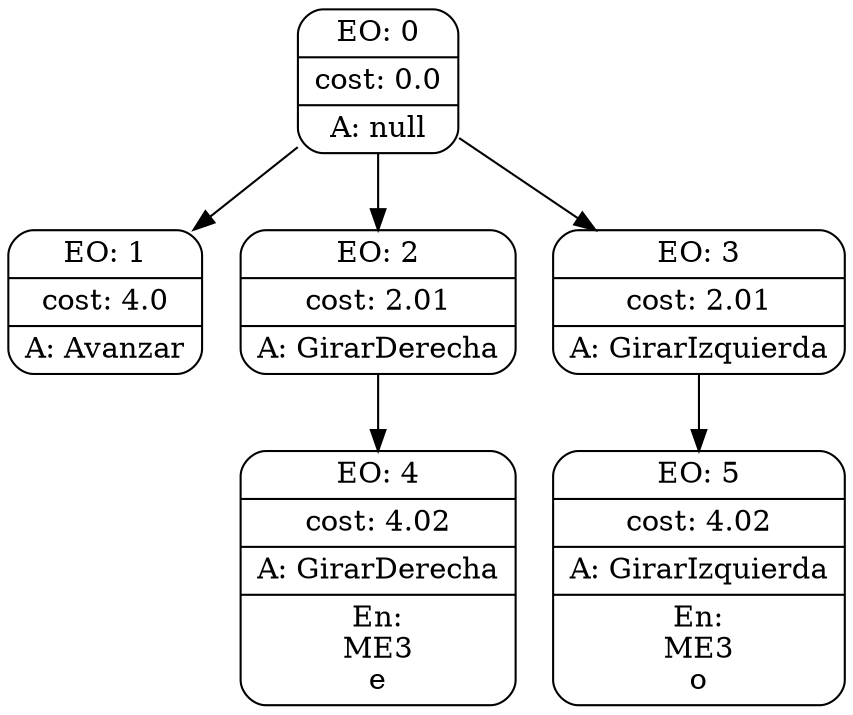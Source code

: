 digraph g {
node [shape = Mrecord];
nodo0[label="{EO: 0|cost: 0.0|A: null}"]
nodo1[label="{EO: 1|cost: 4.0|A: Avanzar}"]

nodo0 -> nodo1;
nodo2[label="{EO: 2|cost: 2.01|A: GirarDerecha}"]
nodo4[label="{EO: 4|cost: 4.02|A: GirarDerecha|En:\nME3\ne}"]

nodo2 -> nodo4;

nodo0 -> nodo2;
nodo3[label="{EO: 3|cost: 2.01|A: GirarIzquierda}"]
nodo5[label="{EO: 5|cost: 4.02|A: GirarIzquierda|En:\nME3\no}"]

nodo3 -> nodo5;

nodo0 -> nodo3;


}
